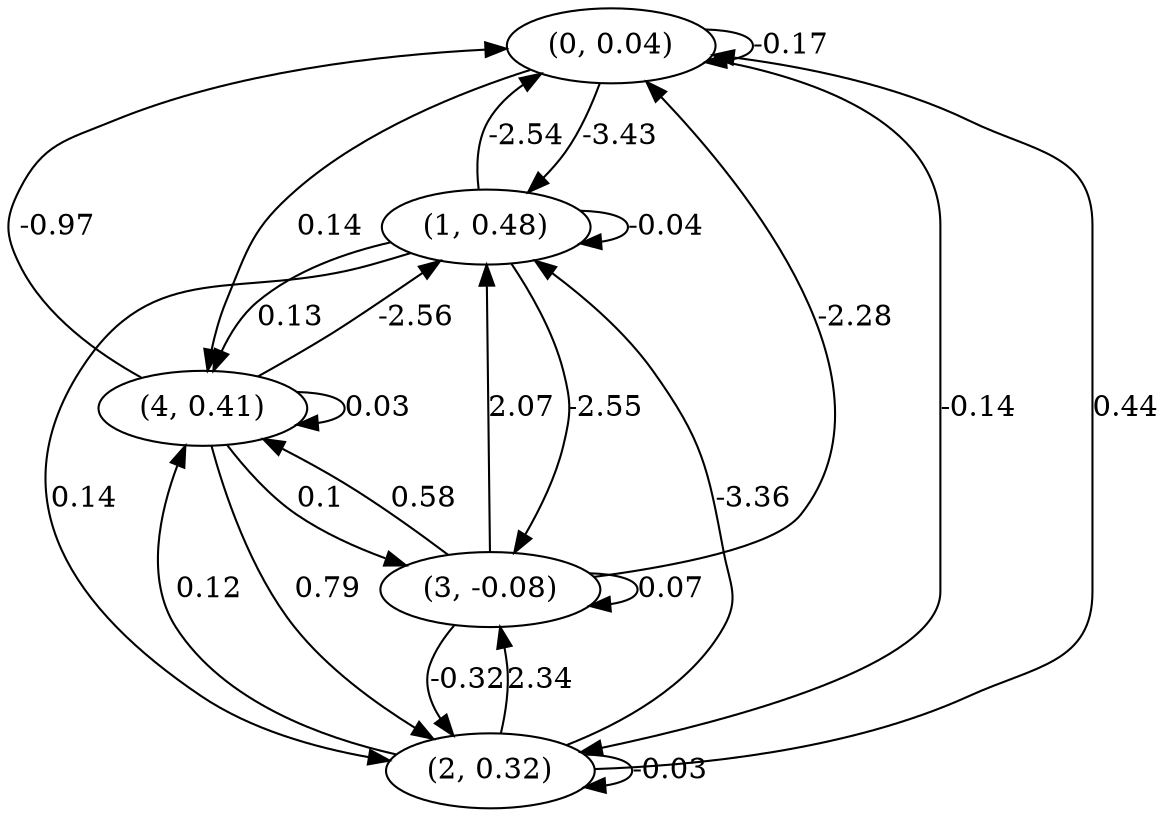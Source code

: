 digraph {
    0 [ label = "(0, 0.04)" ]
    1 [ label = "(1, 0.48)" ]
    2 [ label = "(2, 0.32)" ]
    3 [ label = "(3, -0.08)" ]
    4 [ label = "(4, 0.41)" ]
    0 -> 0 [ label = "-0.17" ]
    1 -> 1 [ label = "-0.04" ]
    2 -> 2 [ label = "-0.03" ]
    3 -> 3 [ label = "0.07" ]
    4 -> 4 [ label = "0.03" ]
    1 -> 0 [ label = "-2.54" ]
    2 -> 0 [ label = "0.44" ]
    3 -> 0 [ label = "-2.28" ]
    4 -> 0 [ label = "-0.97" ]
    0 -> 1 [ label = "-3.43" ]
    2 -> 1 [ label = "-3.36" ]
    3 -> 1 [ label = "2.07" ]
    4 -> 1 [ label = "-2.56" ]
    0 -> 2 [ label = "-0.14" ]
    1 -> 2 [ label = "0.14" ]
    3 -> 2 [ label = "-0.32" ]
    4 -> 2 [ label = "0.79" ]
    1 -> 3 [ label = "-2.55" ]
    2 -> 3 [ label = "2.34" ]
    4 -> 3 [ label = "0.1" ]
    0 -> 4 [ label = "0.14" ]
    1 -> 4 [ label = "0.13" ]
    2 -> 4 [ label = "0.12" ]
    3 -> 4 [ label = "0.58" ]
}

